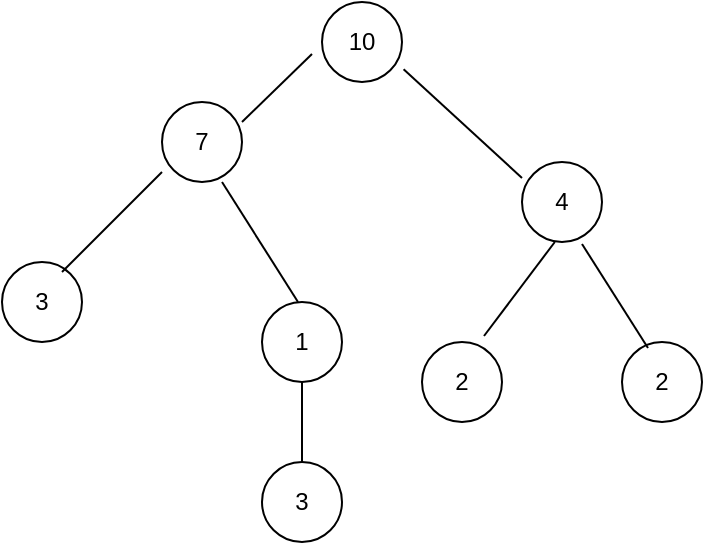 <mxfile version="24.8.6">
  <diagram name="Page-1" id="eAXmCEPJEl8wzI3TKKYt">
    <mxGraphModel dx="1434" dy="754" grid="1" gridSize="10" guides="1" tooltips="1" connect="1" arrows="1" fold="1" page="1" pageScale="1" pageWidth="850" pageHeight="1100" math="0" shadow="0">
      <root>
        <mxCell id="0" />
        <mxCell id="1" parent="0" />
        <mxCell id="lnxJ0q8NsiQiwPAIgCfX-1" value="10" style="ellipse;whiteSpace=wrap;html=1;aspect=fixed;" vertex="1" parent="1">
          <mxGeometry x="380" y="120" width="40" height="40" as="geometry" />
        </mxCell>
        <mxCell id="lnxJ0q8NsiQiwPAIgCfX-2" value="7" style="ellipse;whiteSpace=wrap;html=1;aspect=fixed;" vertex="1" parent="1">
          <mxGeometry x="300" y="170" width="40" height="40" as="geometry" />
        </mxCell>
        <mxCell id="lnxJ0q8NsiQiwPAIgCfX-3" value="4" style="ellipse;whiteSpace=wrap;html=1;aspect=fixed;" vertex="1" parent="1">
          <mxGeometry x="480" y="200" width="40" height="40" as="geometry" />
        </mxCell>
        <mxCell id="lnxJ0q8NsiQiwPAIgCfX-4" value="3" style="ellipse;whiteSpace=wrap;html=1;aspect=fixed;" vertex="1" parent="1">
          <mxGeometry x="220" y="250" width="40" height="40" as="geometry" />
        </mxCell>
        <mxCell id="lnxJ0q8NsiQiwPAIgCfX-5" value="1" style="ellipse;whiteSpace=wrap;html=1;aspect=fixed;" vertex="1" parent="1">
          <mxGeometry x="350" y="270" width="40" height="40" as="geometry" />
        </mxCell>
        <mxCell id="lnxJ0q8NsiQiwPAIgCfX-6" value="2" style="ellipse;whiteSpace=wrap;html=1;aspect=fixed;" vertex="1" parent="1">
          <mxGeometry x="430" y="290" width="40" height="40" as="geometry" />
        </mxCell>
        <mxCell id="lnxJ0q8NsiQiwPAIgCfX-7" value="2" style="ellipse;whiteSpace=wrap;html=1;aspect=fixed;" vertex="1" parent="1">
          <mxGeometry x="530" y="290" width="40" height="40" as="geometry" />
        </mxCell>
        <mxCell id="lnxJ0q8NsiQiwPAIgCfX-8" value="3" style="ellipse;whiteSpace=wrap;html=1;aspect=fixed;" vertex="1" parent="1">
          <mxGeometry x="350" y="350" width="40" height="40" as="geometry" />
        </mxCell>
        <mxCell id="lnxJ0q8NsiQiwPAIgCfX-11" value="" style="endArrow=none;html=1;rounded=0;" edge="1" parent="1">
          <mxGeometry width="50" height="50" relative="1" as="geometry">
            <mxPoint x="250" y="255" as="sourcePoint" />
            <mxPoint x="300" y="205" as="targetPoint" />
          </mxGeometry>
        </mxCell>
        <mxCell id="lnxJ0q8NsiQiwPAIgCfX-12" value="" style="endArrow=none;html=1;rounded=0;exitX=0.775;exitY=-0.075;exitDx=0;exitDy=0;exitPerimeter=0;" edge="1" parent="1" source="lnxJ0q8NsiQiwPAIgCfX-6">
          <mxGeometry width="50" height="50" relative="1" as="geometry">
            <mxPoint x="430.0" y="279.2" as="sourcePoint" />
            <mxPoint x="496.4" y="240" as="targetPoint" />
          </mxGeometry>
        </mxCell>
        <mxCell id="lnxJ0q8NsiQiwPAIgCfX-14" value="" style="endArrow=none;html=1;rounded=0;" edge="1" parent="1">
          <mxGeometry width="50" height="50" relative="1" as="geometry">
            <mxPoint x="340" y="180" as="sourcePoint" />
            <mxPoint x="375" y="146" as="targetPoint" />
          </mxGeometry>
        </mxCell>
        <mxCell id="lnxJ0q8NsiQiwPAIgCfX-15" value="" style="endArrow=none;html=1;rounded=0;entryX=0.2;entryY=0;entryDx=0;entryDy=0;entryPerimeter=0;" edge="1" parent="1">
          <mxGeometry width="50" height="50" relative="1" as="geometry">
            <mxPoint x="330" y="210" as="sourcePoint" />
            <mxPoint x="368" y="270" as="targetPoint" />
            <Array as="points" />
          </mxGeometry>
        </mxCell>
        <mxCell id="lnxJ0q8NsiQiwPAIgCfX-18" value="" style="endArrow=none;html=1;rounded=0;entryX=0.325;entryY=0.075;entryDx=0;entryDy=0;entryPerimeter=0;exitX=0.75;exitY=1.025;exitDx=0;exitDy=0;exitPerimeter=0;" edge="1" parent="1" source="lnxJ0q8NsiQiwPAIgCfX-3" target="lnxJ0q8NsiQiwPAIgCfX-7">
          <mxGeometry width="50" height="50" relative="1" as="geometry">
            <mxPoint x="570" y="240" as="sourcePoint" />
            <mxPoint x="610" y="290" as="targetPoint" />
          </mxGeometry>
        </mxCell>
        <mxCell id="lnxJ0q8NsiQiwPAIgCfX-19" value="" style="endArrow=none;html=1;rounded=0;entryX=0;entryY=0.2;entryDx=0;entryDy=0;entryPerimeter=0;exitX=1.02;exitY=0.84;exitDx=0;exitDy=0;exitPerimeter=0;" edge="1" parent="1" source="lnxJ0q8NsiQiwPAIgCfX-1" target="lnxJ0q8NsiQiwPAIgCfX-3">
          <mxGeometry width="50" height="50" relative="1" as="geometry">
            <mxPoint x="470" y="170" as="sourcePoint" />
            <mxPoint x="510" y="220" as="targetPoint" />
          </mxGeometry>
        </mxCell>
        <mxCell id="lnxJ0q8NsiQiwPAIgCfX-20" value="" style="endArrow=none;html=1;rounded=0;entryX=0.5;entryY=1;entryDx=0;entryDy=0;exitX=0.5;exitY=0;exitDx=0;exitDy=0;" edge="1" parent="1" source="lnxJ0q8NsiQiwPAIgCfX-8" target="lnxJ0q8NsiQiwPAIgCfX-5">
          <mxGeometry width="50" height="50" relative="1" as="geometry">
            <mxPoint x="365" y="370" as="sourcePoint" />
            <mxPoint x="450" y="360" as="targetPoint" />
          </mxGeometry>
        </mxCell>
      </root>
    </mxGraphModel>
  </diagram>
</mxfile>

